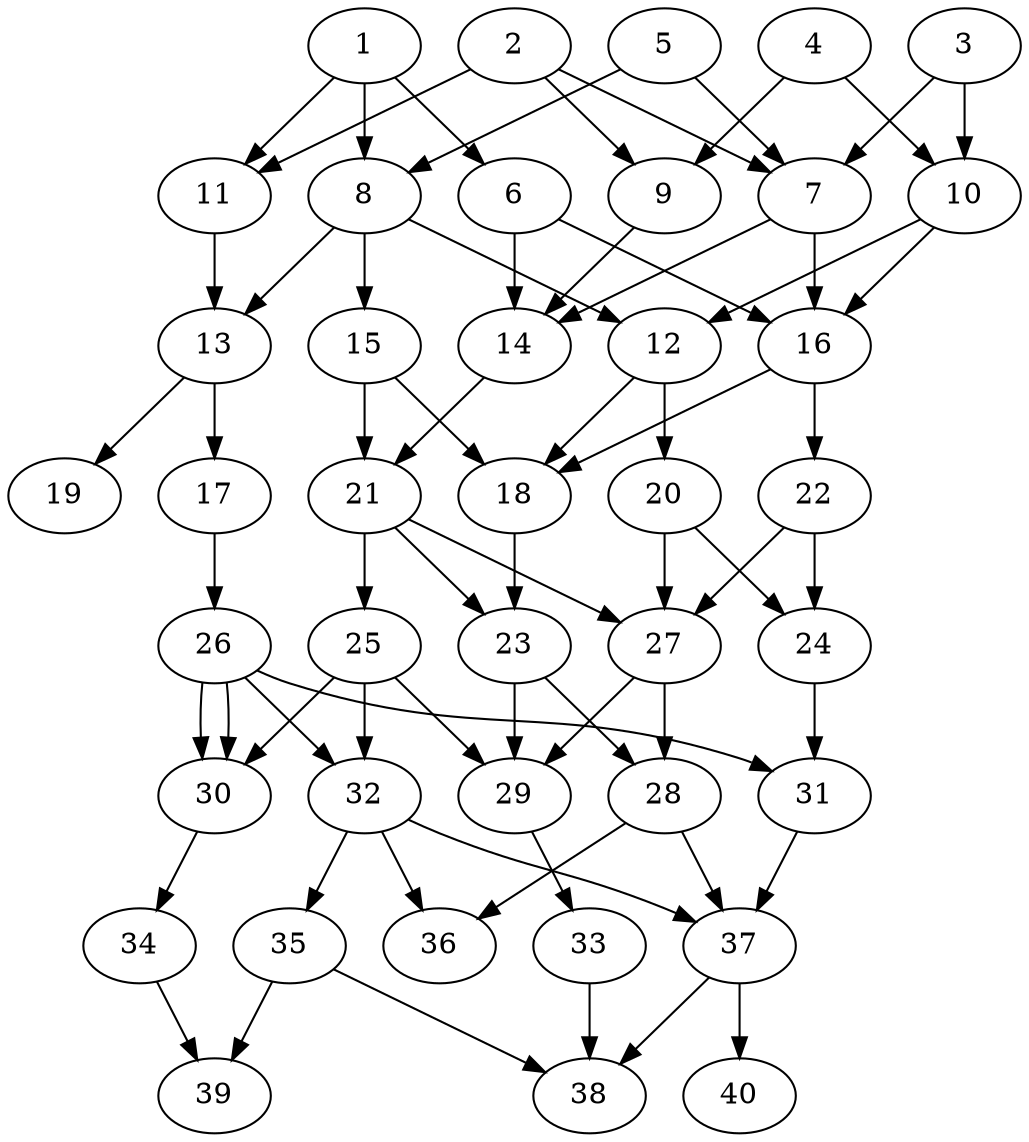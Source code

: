 // DAG automatically generated by daggen at Thu Oct  3 14:06:49 2019
// ./daggen --dot -n 40 --ccr 0.5 --fat 0.5 --regular 0.9 --density 0.5 --mindata 5242880 --maxdata 52428800 
digraph G {
  1 [size="39157760", alpha="0.05", expect_size="19578880"] 
  1 -> 6 [size ="19578880"]
  1 -> 8 [size ="19578880"]
  1 -> 11 [size ="19578880"]
  2 [size="60971008", alpha="0.20", expect_size="30485504"] 
  2 -> 7 [size ="30485504"]
  2 -> 9 [size ="30485504"]
  2 -> 11 [size ="30485504"]
  3 [size="99233792", alpha="0.06", expect_size="49616896"] 
  3 -> 7 [size ="49616896"]
  3 -> 10 [size ="49616896"]
  4 [size="52467712", alpha="0.01", expect_size="26233856"] 
  4 -> 9 [size ="26233856"]
  4 -> 10 [size ="26233856"]
  5 [size="21747712", alpha="0.07", expect_size="10873856"] 
  5 -> 7 [size ="10873856"]
  5 -> 8 [size ="10873856"]
  6 [size="93730816", alpha="0.07", expect_size="46865408"] 
  6 -> 14 [size ="46865408"]
  6 -> 16 [size ="46865408"]
  7 [size="27774976", alpha="0.15", expect_size="13887488"] 
  7 -> 14 [size ="13887488"]
  7 -> 16 [size ="13887488"]
  8 [size="48594944", alpha="0.03", expect_size="24297472"] 
  8 -> 12 [size ="24297472"]
  8 -> 13 [size ="24297472"]
  8 -> 15 [size ="24297472"]
  9 [size="46606336", alpha="0.15", expect_size="23303168"] 
  9 -> 14 [size ="23303168"]
  10 [size="46766080", alpha="0.03", expect_size="23383040"] 
  10 -> 12 [size ="23383040"]
  10 -> 16 [size ="23383040"]
  11 [size="84590592", alpha="0.13", expect_size="42295296"] 
  11 -> 13 [size ="42295296"]
  12 [size="13068288", alpha="0.08", expect_size="6534144"] 
  12 -> 18 [size ="6534144"]
  12 -> 20 [size ="6534144"]
  13 [size="11249664", alpha="0.07", expect_size="5624832"] 
  13 -> 17 [size ="5624832"]
  13 -> 19 [size ="5624832"]
  14 [size="40640512", alpha="0.16", expect_size="20320256"] 
  14 -> 21 [size ="20320256"]
  15 [size="45488128", alpha="0.20", expect_size="22744064"] 
  15 -> 18 [size ="22744064"]
  15 -> 21 [size ="22744064"]
  16 [size="78028800", alpha="0.20", expect_size="39014400"] 
  16 -> 18 [size ="39014400"]
  16 -> 22 [size ="39014400"]
  17 [size="15378432", alpha="0.12", expect_size="7689216"] 
  17 -> 26 [size ="7689216"]
  18 [size="84809728", alpha="0.18", expect_size="42404864"] 
  18 -> 23 [size ="42404864"]
  19 [size="97480704", alpha="0.13", expect_size="48740352"] 
  20 [size="72724480", alpha="0.16", expect_size="36362240"] 
  20 -> 24 [size ="36362240"]
  20 -> 27 [size ="36362240"]
  21 [size="87398400", alpha="0.05", expect_size="43699200"] 
  21 -> 23 [size ="43699200"]
  21 -> 25 [size ="43699200"]
  21 -> 27 [size ="43699200"]
  22 [size="53489664", alpha="0.04", expect_size="26744832"] 
  22 -> 24 [size ="26744832"]
  22 -> 27 [size ="26744832"]
  23 [size="92774400", alpha="0.02", expect_size="46387200"] 
  23 -> 28 [size ="46387200"]
  23 -> 29 [size ="46387200"]
  24 [size="33605632", alpha="0.09", expect_size="16802816"] 
  24 -> 31 [size ="16802816"]
  25 [size="15706112", alpha="0.19", expect_size="7853056"] 
  25 -> 29 [size ="7853056"]
  25 -> 30 [size ="7853056"]
  25 -> 32 [size ="7853056"]
  26 [size="13723648", alpha="0.06", expect_size="6861824"] 
  26 -> 30 [size ="6861824"]
  26 -> 30 [size ="6861824"]
  26 -> 31 [size ="6861824"]
  26 -> 32 [size ="6861824"]
  27 [size="13168640", alpha="0.17", expect_size="6584320"] 
  27 -> 28 [size ="6584320"]
  27 -> 29 [size ="6584320"]
  28 [size="68782080", alpha="0.16", expect_size="34391040"] 
  28 -> 36 [size ="34391040"]
  28 -> 37 [size ="34391040"]
  29 [size="60319744", alpha="0.02", expect_size="30159872"] 
  29 -> 33 [size ="30159872"]
  30 [size="29460480", alpha="0.16", expect_size="14730240"] 
  30 -> 34 [size ="14730240"]
  31 [size="10872832", alpha="0.06", expect_size="5436416"] 
  31 -> 37 [size ="5436416"]
  32 [size="33228800", alpha="0.17", expect_size="16614400"] 
  32 -> 35 [size ="16614400"]
  32 -> 36 [size ="16614400"]
  32 -> 37 [size ="16614400"]
  33 [size="52645888", alpha="0.07", expect_size="26322944"] 
  33 -> 38 [size ="26322944"]
  34 [size="63500288", alpha="0.04", expect_size="31750144"] 
  34 -> 39 [size ="31750144"]
  35 [size="13402112", alpha="0.09", expect_size="6701056"] 
  35 -> 38 [size ="6701056"]
  35 -> 39 [size ="6701056"]
  36 [size="102359040", alpha="0.07", expect_size="51179520"] 
  37 [size="36128768", alpha="0.07", expect_size="18064384"] 
  37 -> 38 [size ="18064384"]
  37 -> 40 [size ="18064384"]
  38 [size="20746240", alpha="0.03", expect_size="10373120"] 
  39 [size="94322688", alpha="0.17", expect_size="47161344"] 
  40 [size="104235008", alpha="0.04", expect_size="52117504"] 
}
